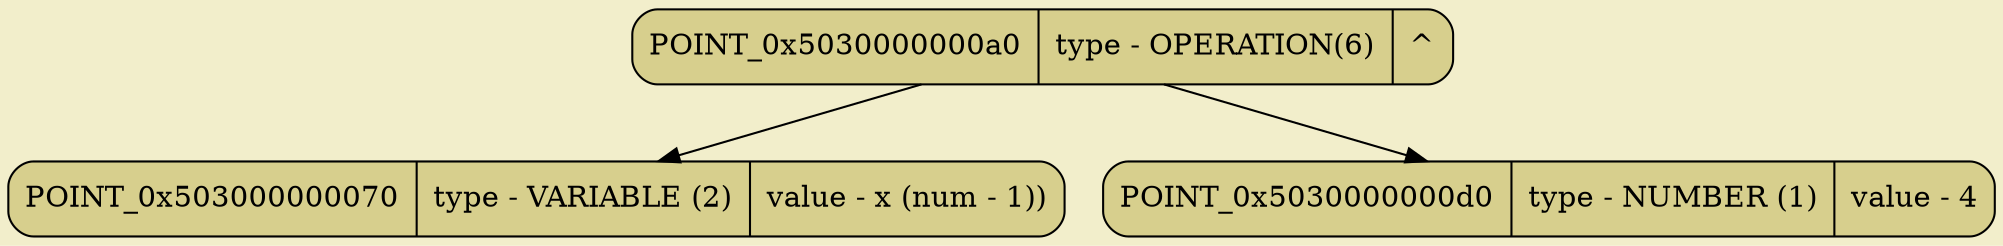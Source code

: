 digraph
{
bgcolor="#F2EECB";
rankdir = TB;
POINT_0x5030000000a0[shape=Mrecord, label = "POINT_0x5030000000a0 | type - OPERATION(6) | ^", style="filled",fillcolor="#D7CF8D"]
POINT_0x503000000070[shape=Mrecord, label = "POINT_0x503000000070 | type - VARIABLE (2) | value - x (num - 1))", style="filled",fillcolor="#D7CF8D"]
POINT_0x5030000000d0[shape=Mrecord, label = "POINT_0x5030000000d0 | type - NUMBER (1) | value - 4", style="filled",fillcolor="#D7CF8D"]
POINT_0x5030000000a0 -> POINT_0x503000000070
POINT_0x5030000000a0 -> POINT_0x5030000000d0
}
